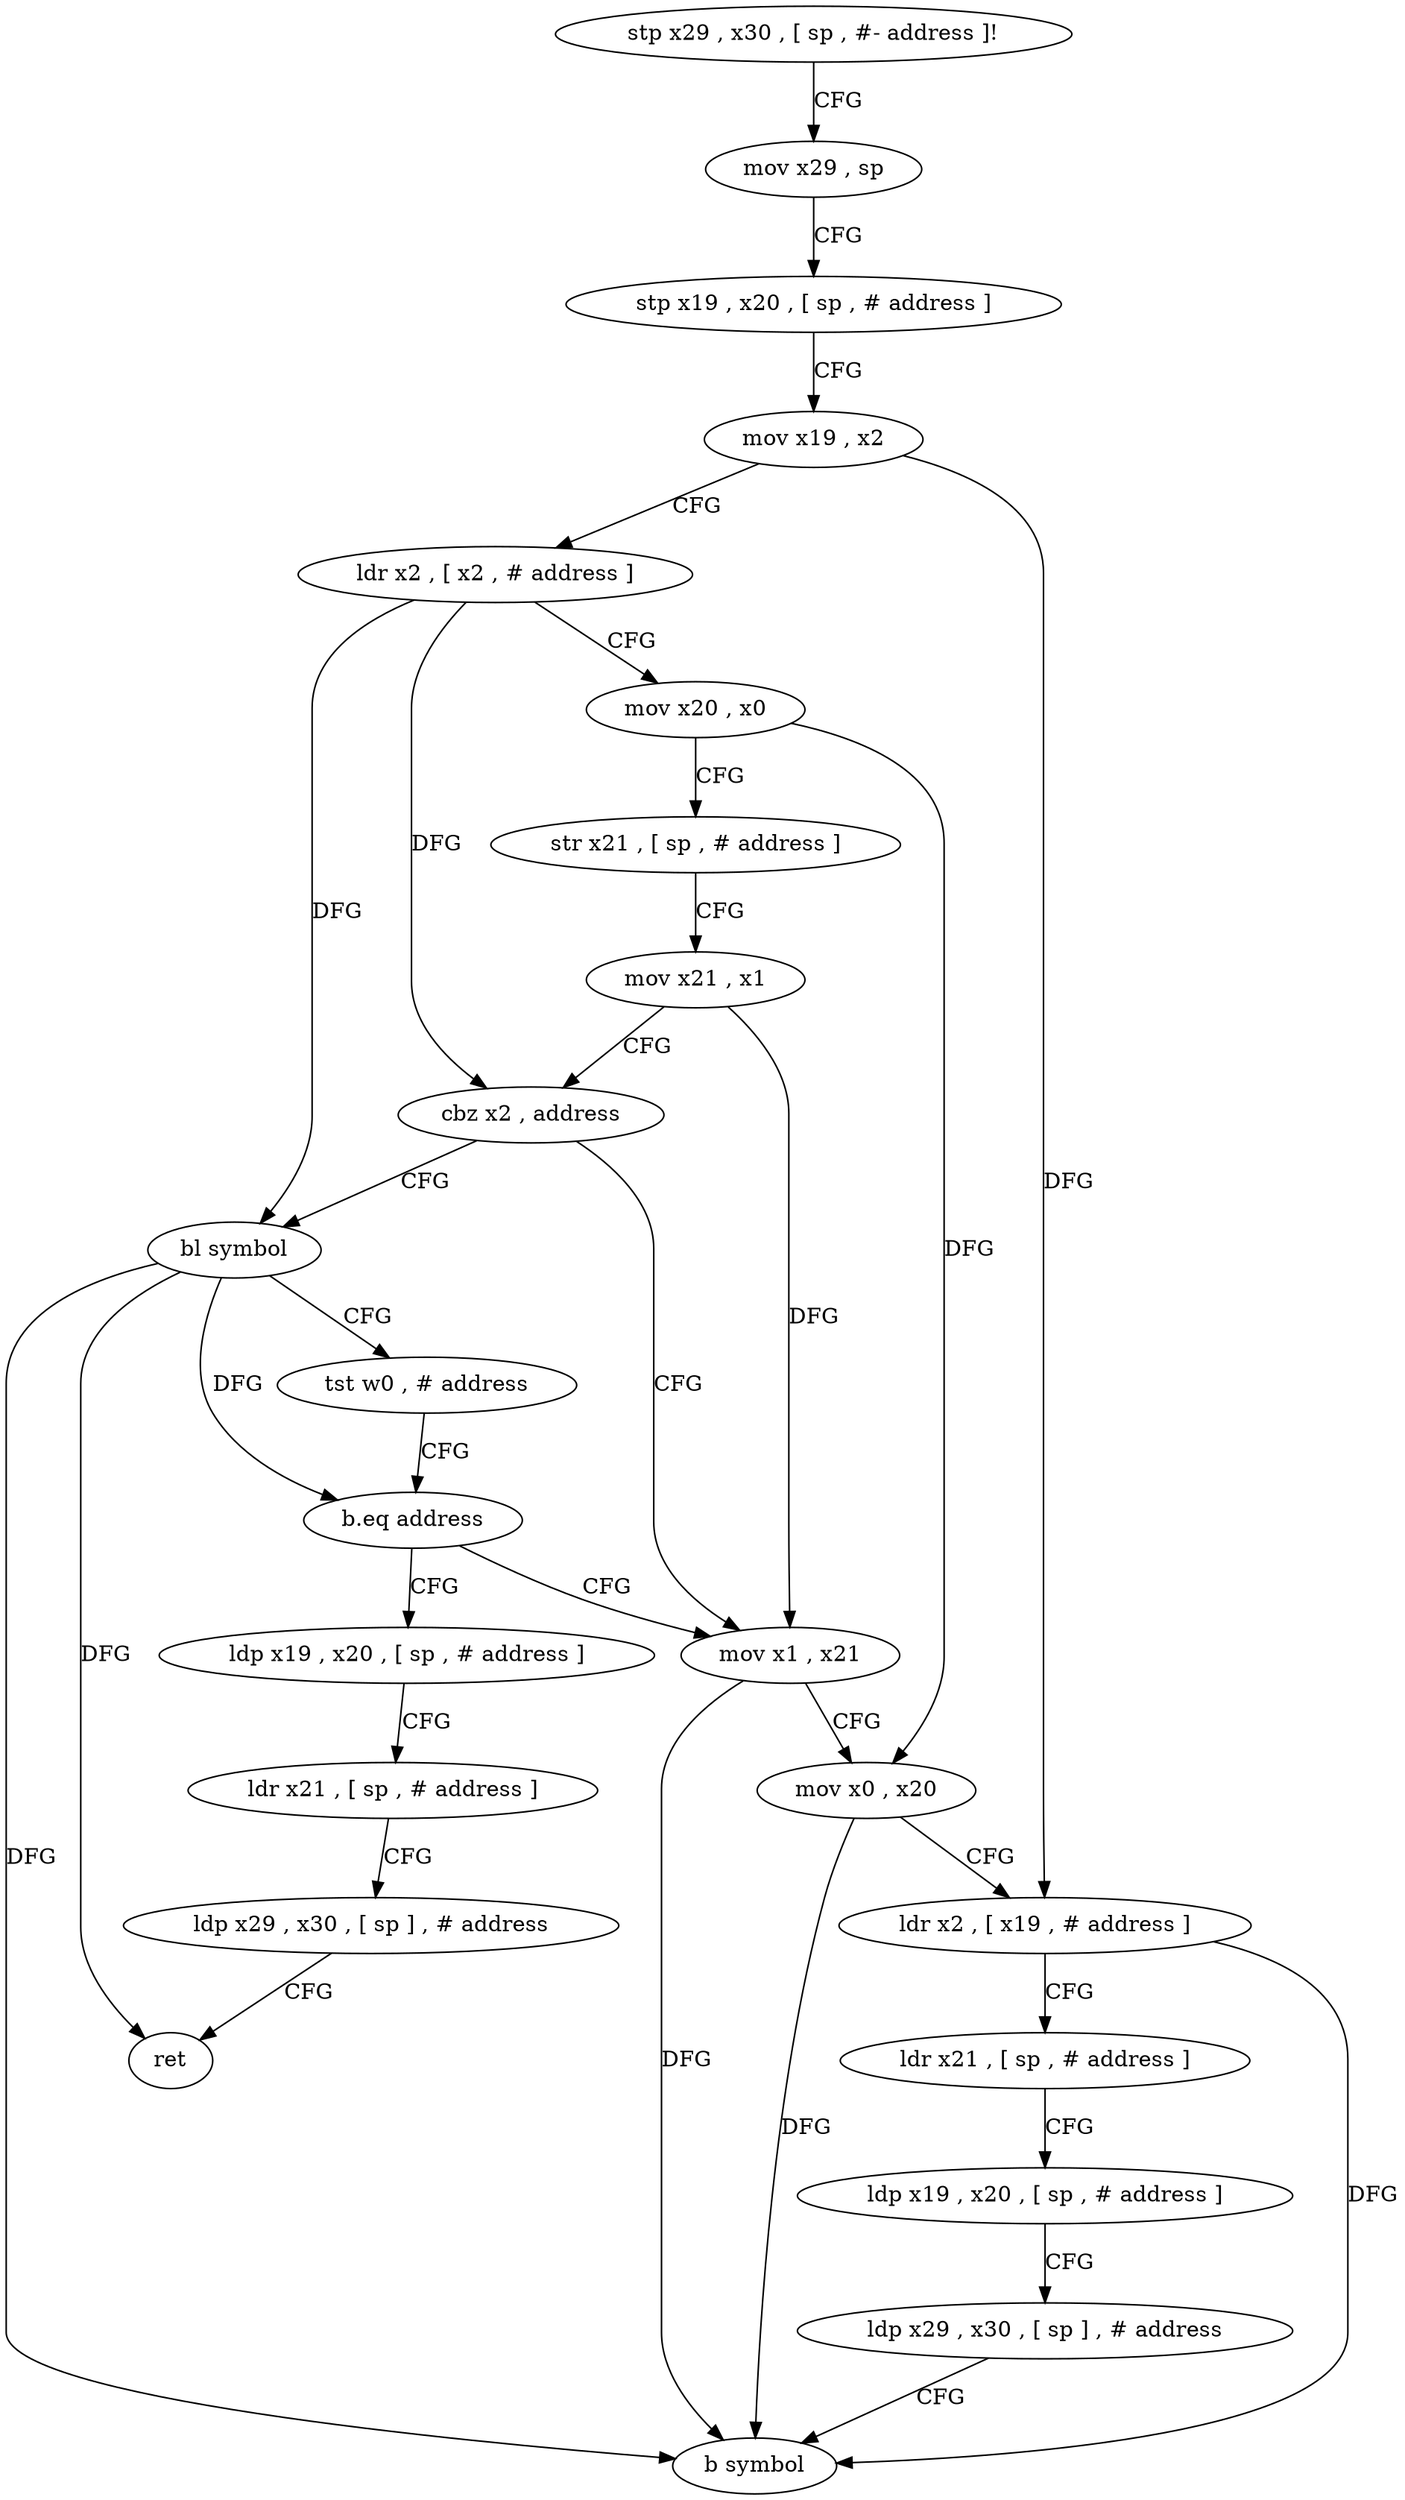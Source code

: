 digraph "func" {
"4213360" [label = "stp x29 , x30 , [ sp , #- address ]!" ]
"4213364" [label = "mov x29 , sp" ]
"4213368" [label = "stp x19 , x20 , [ sp , # address ]" ]
"4213372" [label = "mov x19 , x2" ]
"4213376" [label = "ldr x2 , [ x2 , # address ]" ]
"4213380" [label = "mov x20 , x0" ]
"4213384" [label = "str x21 , [ sp , # address ]" ]
"4213388" [label = "mov x21 , x1" ]
"4213392" [label = "cbz x2 , address" ]
"4213408" [label = "mov x1 , x21" ]
"4213396" [label = "bl symbol" ]
"4213412" [label = "mov x0 , x20" ]
"4213416" [label = "ldr x2 , [ x19 , # address ]" ]
"4213420" [label = "ldr x21 , [ sp , # address ]" ]
"4213424" [label = "ldp x19 , x20 , [ sp , # address ]" ]
"4213428" [label = "ldp x29 , x30 , [ sp ] , # address" ]
"4213432" [label = "b symbol" ]
"4213400" [label = "tst w0 , # address" ]
"4213404" [label = "b.eq address" ]
"4213440" [label = "ldp x19 , x20 , [ sp , # address ]" ]
"4213444" [label = "ldr x21 , [ sp , # address ]" ]
"4213448" [label = "ldp x29 , x30 , [ sp ] , # address" ]
"4213452" [label = "ret" ]
"4213360" -> "4213364" [ label = "CFG" ]
"4213364" -> "4213368" [ label = "CFG" ]
"4213368" -> "4213372" [ label = "CFG" ]
"4213372" -> "4213376" [ label = "CFG" ]
"4213372" -> "4213416" [ label = "DFG" ]
"4213376" -> "4213380" [ label = "CFG" ]
"4213376" -> "4213392" [ label = "DFG" ]
"4213376" -> "4213396" [ label = "DFG" ]
"4213380" -> "4213384" [ label = "CFG" ]
"4213380" -> "4213412" [ label = "DFG" ]
"4213384" -> "4213388" [ label = "CFG" ]
"4213388" -> "4213392" [ label = "CFG" ]
"4213388" -> "4213408" [ label = "DFG" ]
"4213392" -> "4213408" [ label = "CFG" ]
"4213392" -> "4213396" [ label = "CFG" ]
"4213408" -> "4213412" [ label = "CFG" ]
"4213408" -> "4213432" [ label = "DFG" ]
"4213396" -> "4213400" [ label = "CFG" ]
"4213396" -> "4213432" [ label = "DFG" ]
"4213396" -> "4213404" [ label = "DFG" ]
"4213396" -> "4213452" [ label = "DFG" ]
"4213412" -> "4213416" [ label = "CFG" ]
"4213412" -> "4213432" [ label = "DFG" ]
"4213416" -> "4213420" [ label = "CFG" ]
"4213416" -> "4213432" [ label = "DFG" ]
"4213420" -> "4213424" [ label = "CFG" ]
"4213424" -> "4213428" [ label = "CFG" ]
"4213428" -> "4213432" [ label = "CFG" ]
"4213400" -> "4213404" [ label = "CFG" ]
"4213404" -> "4213440" [ label = "CFG" ]
"4213404" -> "4213408" [ label = "CFG" ]
"4213440" -> "4213444" [ label = "CFG" ]
"4213444" -> "4213448" [ label = "CFG" ]
"4213448" -> "4213452" [ label = "CFG" ]
}
